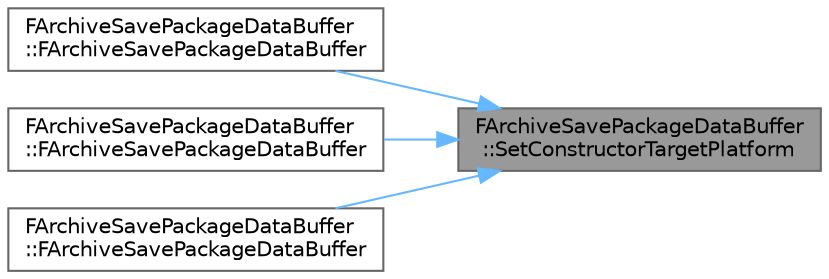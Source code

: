 digraph "FArchiveSavePackageDataBuffer::SetConstructorTargetPlatform"
{
 // INTERACTIVE_SVG=YES
 // LATEX_PDF_SIZE
  bgcolor="transparent";
  edge [fontname=Helvetica,fontsize=10,labelfontname=Helvetica,labelfontsize=10];
  node [fontname=Helvetica,fontsize=10,shape=box,height=0.2,width=0.4];
  rankdir="RL";
  Node1 [id="Node000001",label="FArchiveSavePackageDataBuffer\l::SetConstructorTargetPlatform",height=0.2,width=0.4,color="gray40", fillcolor="grey60", style="filled", fontcolor="black",tooltip=" "];
  Node1 -> Node2 [id="edge1_Node000001_Node000002",dir="back",color="steelblue1",style="solid",tooltip=" "];
  Node2 [id="Node000002",label="FArchiveSavePackageDataBuffer\l::FArchiveSavePackageDataBuffer",height=0.2,width=0.4,color="grey40", fillcolor="white", style="filled",URL="$dd/dea/structFArchiveSavePackageDataBuffer.html#adb26c41c57cf464364fa0883a15e1c6a",tooltip=" "];
  Node1 -> Node3 [id="edge2_Node000001_Node000003",dir="back",color="steelblue1",style="solid",tooltip=" "];
  Node3 [id="Node000003",label="FArchiveSavePackageDataBuffer\l::FArchiveSavePackageDataBuffer",height=0.2,width=0.4,color="grey40", fillcolor="white", style="filled",URL="$dd/dea/structFArchiveSavePackageDataBuffer.html#a13e24cf28cce7facd157cbc08bc41853",tooltip=" "];
  Node1 -> Node4 [id="edge3_Node000001_Node000004",dir="back",color="steelblue1",style="solid",tooltip=" "];
  Node4 [id="Node000004",label="FArchiveSavePackageDataBuffer\l::FArchiveSavePackageDataBuffer",height=0.2,width=0.4,color="grey40", fillcolor="white", style="filled",URL="$dd/dea/structFArchiveSavePackageDataBuffer.html#a88355ac1d1de599bcfaa4a3c34ff731d",tooltip=" "];
}
